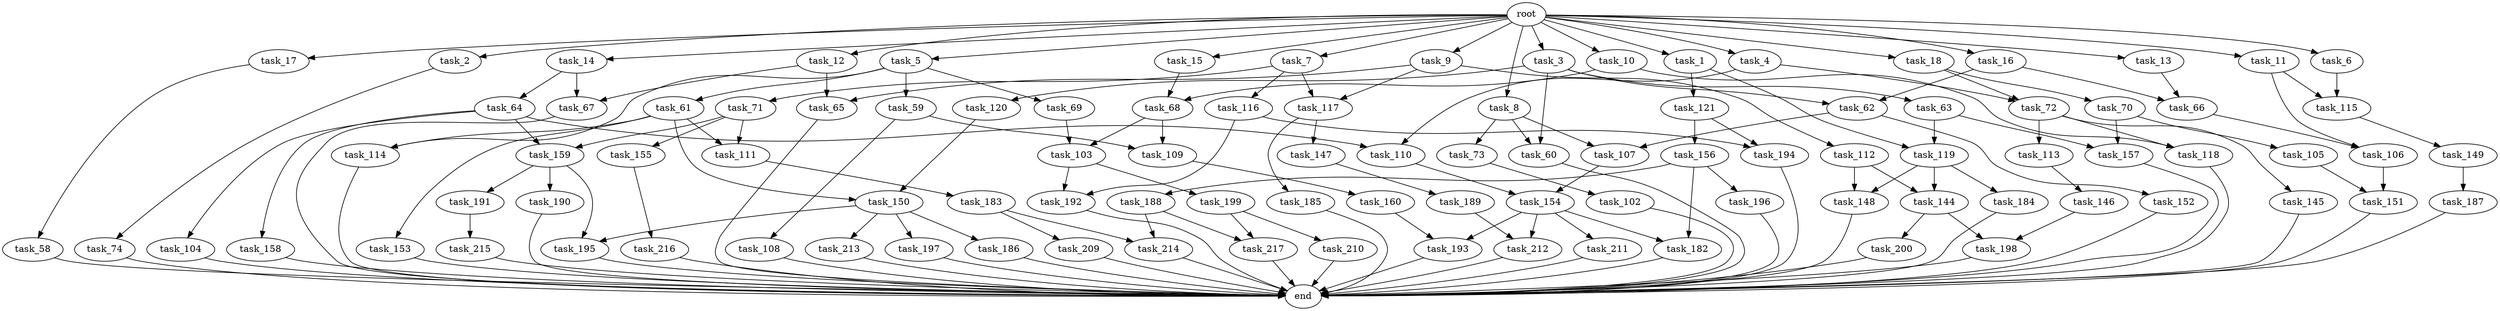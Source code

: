 digraph G {
  root [size="0.000000"];
  task_1 [size="2.048000"];
  task_2 [size="2.048000"];
  task_3 [size="2.048000"];
  task_4 [size="2.048000"];
  task_5 [size="2.048000"];
  task_6 [size="2.048000"];
  task_7 [size="2.048000"];
  task_8 [size="2.048000"];
  task_9 [size="2.048000"];
  task_10 [size="2.048000"];
  task_11 [size="2.048000"];
  task_12 [size="2.048000"];
  task_13 [size="2.048000"];
  task_14 [size="2.048000"];
  task_15 [size="2.048000"];
  task_16 [size="2.048000"];
  task_17 [size="2.048000"];
  task_18 [size="2.048000"];
  task_58 [size="154618822.656000"];
  task_59 [size="1717986918.400000"];
  task_60 [size="2147483648.000000"];
  task_61 [size="1717986918.400000"];
  task_62 [size="2336462209.024000"];
  task_63 [size="1717986918.400000"];
  task_64 [size="841813590.016000"];
  task_65 [size="137438953.472000"];
  task_66 [size="893353197.568000"];
  task_67 [size="910533066.752000"];
  task_68 [size="2491081031.680000"];
  task_69 [size="1717986918.400000"];
  task_70 [size="154618822.656000"];
  task_71 [size="154618822.656000"];
  task_72 [size="584115552.256000"];
  task_73 [size="429496729.600000"];
  task_74 [size="618475290.624000"];
  task_102 [size="154618822.656000"];
  task_103 [size="584115552.256000"];
  task_104 [size="429496729.600000"];
  task_105 [size="429496729.600000"];
  task_106 [size="1821066133.504000"];
  task_107 [size="2147483648.000000"];
  task_108 [size="1099511627.776000"];
  task_109 [size="1254130450.432000"];
  task_110 [size="858993459.200000"];
  task_111 [size="498216206.336000"];
  task_112 [size="68719476.736000"];
  task_113 [size="68719476.736000"];
  task_114 [size="1786706395.136000"];
  task_115 [size="2010044694.528000"];
  task_116 [size="154618822.656000"];
  task_117 [size="223338299.392000"];
  task_118 [size="1168231104.512000"];
  task_119 [size="1821066133.504000"];
  task_120 [size="1717986918.400000"];
  task_121 [size="429496729.600000"];
  task_144 [size="1254130450.432000"];
  task_145 [size="68719476.736000"];
  task_146 [size="274877906.944000"];
  task_147 [size="274877906.944000"];
  task_148 [size="1254130450.432000"];
  task_149 [size="68719476.736000"];
  task_150 [size="1460288880.640000"];
  task_151 [size="704374636.544000"];
  task_152 [size="1717986918.400000"];
  task_153 [size="68719476.736000"];
  task_154 [size="2199023255.552000"];
  task_155 [size="429496729.600000"];
  task_156 [size="618475290.624000"];
  task_157 [size="1821066133.504000"];
  task_158 [size="429496729.600000"];
  task_159 [size="858993459.200000"];
  task_160 [size="429496729.600000"];
  task_182 [size="687194767.360000"];
  task_183 [size="618475290.624000"];
  task_184 [size="1099511627.776000"];
  task_185 [size="274877906.944000"];
  task_186 [size="841813590.016000"];
  task_187 [size="154618822.656000"];
  task_188 [size="68719476.736000"];
  task_189 [size="154618822.656000"];
  task_190 [size="274877906.944000"];
  task_191 [size="274877906.944000"];
  task_192 [size="1374389534.720000"];
  task_193 [size="687194767.360000"];
  task_194 [size="1717986918.400000"];
  task_195 [size="1116691496.960000"];
  task_196 [size="68719476.736000"];
  task_197 [size="841813590.016000"];
  task_198 [size="137438953.472000"];
  task_199 [size="274877906.944000"];
  task_200 [size="68719476.736000"];
  task_209 [size="429496729.600000"];
  task_210 [size="841813590.016000"];
  task_211 [size="618475290.624000"];
  task_212 [size="773094113.280000"];
  task_213 [size="841813590.016000"];
  task_214 [size="1821066133.504000"];
  task_215 [size="1391569403.904000"];
  task_216 [size="274877906.944000"];
  task_217 [size="2233382993.920000"];
  end [size="0.000000"];

  root -> task_1 [size="1.000000"];
  root -> task_2 [size="1.000000"];
  root -> task_3 [size="1.000000"];
  root -> task_4 [size="1.000000"];
  root -> task_5 [size="1.000000"];
  root -> task_6 [size="1.000000"];
  root -> task_7 [size="1.000000"];
  root -> task_8 [size="1.000000"];
  root -> task_9 [size="1.000000"];
  root -> task_10 [size="1.000000"];
  root -> task_11 [size="1.000000"];
  root -> task_12 [size="1.000000"];
  root -> task_13 [size="1.000000"];
  root -> task_14 [size="1.000000"];
  root -> task_15 [size="1.000000"];
  root -> task_16 [size="1.000000"];
  root -> task_17 [size="1.000000"];
  root -> task_18 [size="1.000000"];
  task_1 -> task_119 [size="209715200.000000"];
  task_1 -> task_121 [size="209715200.000000"];
  task_2 -> task_74 [size="301989888.000000"];
  task_3 -> task_60 [size="838860800.000000"];
  task_3 -> task_62 [size="838860800.000000"];
  task_3 -> task_63 [size="838860800.000000"];
  task_3 -> task_120 [size="838860800.000000"];
  task_4 -> task_72 [size="209715200.000000"];
  task_4 -> task_110 [size="209715200.000000"];
  task_5 -> task_59 [size="838860800.000000"];
  task_5 -> task_61 [size="838860800.000000"];
  task_5 -> task_69 [size="838860800.000000"];
  task_5 -> task_114 [size="838860800.000000"];
  task_6 -> task_115 [size="301989888.000000"];
  task_7 -> task_71 [size="75497472.000000"];
  task_7 -> task_116 [size="75497472.000000"];
  task_7 -> task_117 [size="75497472.000000"];
  task_8 -> task_60 [size="209715200.000000"];
  task_8 -> task_73 [size="209715200.000000"];
  task_8 -> task_107 [size="209715200.000000"];
  task_9 -> task_65 [size="33554432.000000"];
  task_9 -> task_112 [size="33554432.000000"];
  task_9 -> task_117 [size="33554432.000000"];
  task_10 -> task_68 [size="536870912.000000"];
  task_10 -> task_118 [size="536870912.000000"];
  task_11 -> task_106 [size="679477248.000000"];
  task_11 -> task_115 [size="679477248.000000"];
  task_12 -> task_65 [size="33554432.000000"];
  task_12 -> task_67 [size="33554432.000000"];
  task_13 -> task_66 [size="134217728.000000"];
  task_14 -> task_64 [size="411041792.000000"];
  task_14 -> task_67 [size="411041792.000000"];
  task_15 -> task_68 [size="679477248.000000"];
  task_16 -> task_62 [size="301989888.000000"];
  task_16 -> task_66 [size="301989888.000000"];
  task_17 -> task_58 [size="75497472.000000"];
  task_18 -> task_70 [size="75497472.000000"];
  task_18 -> task_72 [size="75497472.000000"];
  task_58 -> end [size="1.000000"];
  task_59 -> task_108 [size="536870912.000000"];
  task_59 -> task_109 [size="536870912.000000"];
  task_60 -> end [size="1.000000"];
  task_61 -> task_111 [size="33554432.000000"];
  task_61 -> task_114 [size="33554432.000000"];
  task_61 -> task_150 [size="33554432.000000"];
  task_61 -> task_153 [size="33554432.000000"];
  task_62 -> task_107 [size="838860800.000000"];
  task_62 -> task_152 [size="838860800.000000"];
  task_63 -> task_119 [size="679477248.000000"];
  task_63 -> task_157 [size="679477248.000000"];
  task_64 -> task_104 [size="209715200.000000"];
  task_64 -> task_110 [size="209715200.000000"];
  task_64 -> task_158 [size="209715200.000000"];
  task_64 -> task_159 [size="209715200.000000"];
  task_65 -> end [size="1.000000"];
  task_66 -> task_106 [size="209715200.000000"];
  task_67 -> end [size="1.000000"];
  task_68 -> task_103 [size="75497472.000000"];
  task_68 -> task_109 [size="75497472.000000"];
  task_69 -> task_103 [size="209715200.000000"];
  task_70 -> task_105 [size="209715200.000000"];
  task_70 -> task_157 [size="209715200.000000"];
  task_71 -> task_111 [size="209715200.000000"];
  task_71 -> task_155 [size="209715200.000000"];
  task_71 -> task_159 [size="209715200.000000"];
  task_72 -> task_113 [size="33554432.000000"];
  task_72 -> task_118 [size="33554432.000000"];
  task_72 -> task_145 [size="33554432.000000"];
  task_73 -> task_102 [size="75497472.000000"];
  task_74 -> end [size="1.000000"];
  task_102 -> end [size="1.000000"];
  task_103 -> task_192 [size="134217728.000000"];
  task_103 -> task_199 [size="134217728.000000"];
  task_104 -> end [size="1.000000"];
  task_105 -> task_151 [size="134217728.000000"];
  task_106 -> task_151 [size="209715200.000000"];
  task_107 -> task_154 [size="536870912.000000"];
  task_108 -> end [size="1.000000"];
  task_109 -> task_160 [size="209715200.000000"];
  task_110 -> task_154 [size="536870912.000000"];
  task_111 -> task_183 [size="301989888.000000"];
  task_112 -> task_144 [size="75497472.000000"];
  task_112 -> task_148 [size="75497472.000000"];
  task_113 -> task_146 [size="134217728.000000"];
  task_114 -> end [size="1.000000"];
  task_115 -> task_149 [size="33554432.000000"];
  task_116 -> task_192 [size="536870912.000000"];
  task_116 -> task_194 [size="536870912.000000"];
  task_117 -> task_147 [size="134217728.000000"];
  task_117 -> task_185 [size="134217728.000000"];
  task_118 -> end [size="1.000000"];
  task_119 -> task_144 [size="536870912.000000"];
  task_119 -> task_148 [size="536870912.000000"];
  task_119 -> task_184 [size="536870912.000000"];
  task_120 -> task_150 [size="679477248.000000"];
  task_121 -> task_156 [size="301989888.000000"];
  task_121 -> task_194 [size="301989888.000000"];
  task_144 -> task_198 [size="33554432.000000"];
  task_144 -> task_200 [size="33554432.000000"];
  task_145 -> end [size="1.000000"];
  task_146 -> task_198 [size="33554432.000000"];
  task_147 -> task_189 [size="75497472.000000"];
  task_148 -> end [size="1.000000"];
  task_149 -> task_187 [size="75497472.000000"];
  task_150 -> task_186 [size="411041792.000000"];
  task_150 -> task_195 [size="411041792.000000"];
  task_150 -> task_197 [size="411041792.000000"];
  task_150 -> task_213 [size="411041792.000000"];
  task_151 -> end [size="1.000000"];
  task_152 -> end [size="1.000000"];
  task_153 -> end [size="1.000000"];
  task_154 -> task_182 [size="301989888.000000"];
  task_154 -> task_193 [size="301989888.000000"];
  task_154 -> task_211 [size="301989888.000000"];
  task_154 -> task_212 [size="301989888.000000"];
  task_155 -> task_216 [size="134217728.000000"];
  task_156 -> task_182 [size="33554432.000000"];
  task_156 -> task_188 [size="33554432.000000"];
  task_156 -> task_196 [size="33554432.000000"];
  task_157 -> end [size="1.000000"];
  task_158 -> end [size="1.000000"];
  task_159 -> task_190 [size="134217728.000000"];
  task_159 -> task_191 [size="134217728.000000"];
  task_159 -> task_195 [size="134217728.000000"];
  task_160 -> task_193 [size="33554432.000000"];
  task_182 -> end [size="1.000000"];
  task_183 -> task_209 [size="209715200.000000"];
  task_183 -> task_214 [size="209715200.000000"];
  task_184 -> end [size="1.000000"];
  task_185 -> end [size="1.000000"];
  task_186 -> end [size="1.000000"];
  task_187 -> end [size="1.000000"];
  task_188 -> task_214 [size="679477248.000000"];
  task_188 -> task_217 [size="679477248.000000"];
  task_189 -> task_212 [size="75497472.000000"];
  task_190 -> end [size="1.000000"];
  task_191 -> task_215 [size="679477248.000000"];
  task_192 -> end [size="1.000000"];
  task_193 -> end [size="1.000000"];
  task_194 -> end [size="1.000000"];
  task_195 -> end [size="1.000000"];
  task_196 -> end [size="1.000000"];
  task_197 -> end [size="1.000000"];
  task_198 -> end [size="1.000000"];
  task_199 -> task_210 [size="411041792.000000"];
  task_199 -> task_217 [size="411041792.000000"];
  task_200 -> end [size="1.000000"];
  task_209 -> end [size="1.000000"];
  task_210 -> end [size="1.000000"];
  task_211 -> end [size="1.000000"];
  task_212 -> end [size="1.000000"];
  task_213 -> end [size="1.000000"];
  task_214 -> end [size="1.000000"];
  task_215 -> end [size="1.000000"];
  task_216 -> end [size="1.000000"];
  task_217 -> end [size="1.000000"];
}
